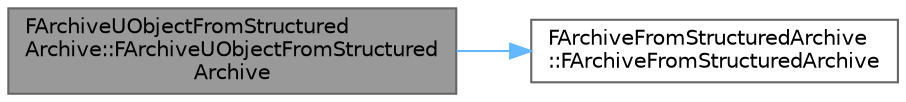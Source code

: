 digraph "FArchiveUObjectFromStructuredArchive::FArchiveUObjectFromStructuredArchive"
{
 // INTERACTIVE_SVG=YES
 // LATEX_PDF_SIZE
  bgcolor="transparent";
  edge [fontname=Helvetica,fontsize=10,labelfontname=Helvetica,labelfontsize=10];
  node [fontname=Helvetica,fontsize=10,shape=box,height=0.2,width=0.4];
  rankdir="LR";
  Node1 [id="Node000001",label="FArchiveUObjectFromStructured\lArchive::FArchiveUObjectFromStructured\lArchive",height=0.2,width=0.4,color="gray40", fillcolor="grey60", style="filled", fontcolor="black",tooltip=" "];
  Node1 -> Node2 [id="edge1_Node000001_Node000002",color="steelblue1",style="solid",tooltip=" "];
  Node2 [id="Node000002",label="FArchiveFromStructuredArchive\l::FArchiveFromStructuredArchive",height=0.2,width=0.4,color="grey40", fillcolor="white", style="filled",URL="$db/d7d/classFArchiveFromStructuredArchive.html#a74431914f56fb3cddce990c7b57d6a50",tooltip=" "];
}
